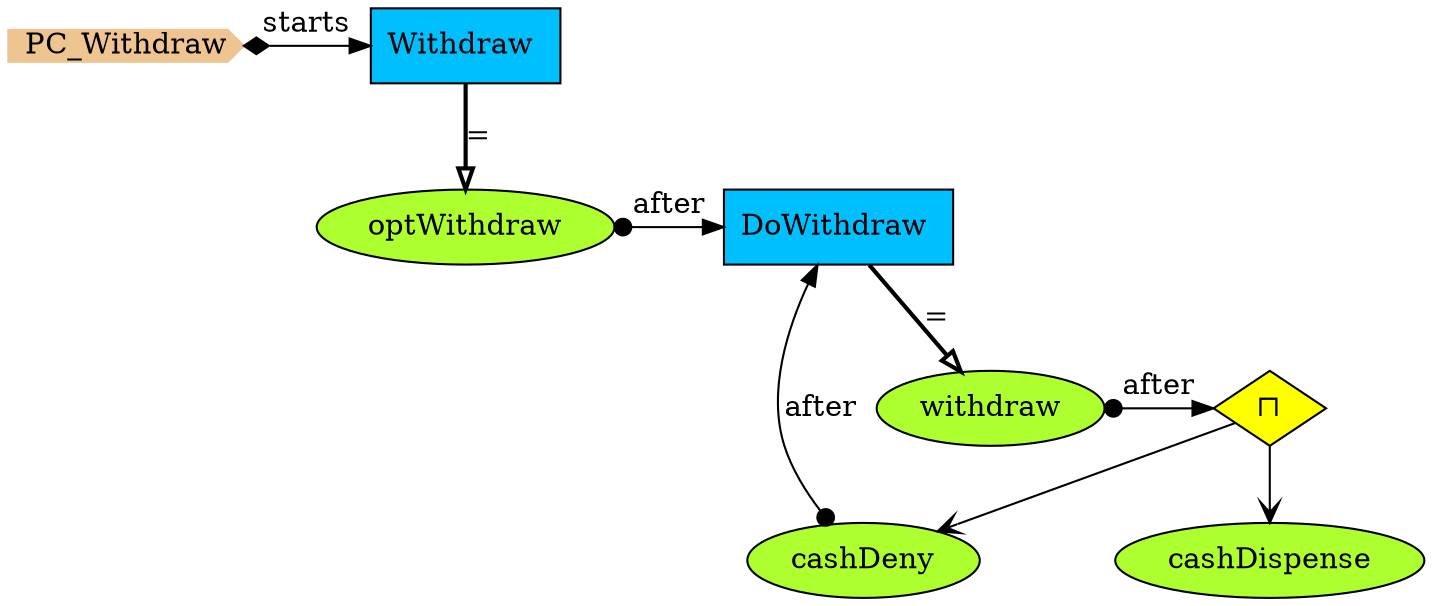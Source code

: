digraph {
StartN_ [shape = cds,color=burlywood2,style=filled,height=.2,width=.2, label =PC_Withdraw];
cashDispense [shape=ellipse,fillcolor=greenyellow,style = filled,label="cashDispense"];
cashDeny [shape=ellipse,fillcolor=greenyellow,style = filled,label="cashDeny"];
OpDoWithdraw [shape=diamond,fillcolor=yellow,style = filled,label="⊓"];
withdraw [shape=ellipse,fillcolor=greenyellow,style = filled,label="withdraw"];
DoWithdraw [shape=box,fillcolor=deepskyblue,style = filled,label="DoWithdraw "];
optWithdraw [shape=ellipse,fillcolor=greenyellow,style = filled,label="optWithdraw"];
Withdraw [shape=box,fillcolor=deepskyblue,style = filled,label="Withdraw "];

{rank=min;StartN_,Withdraw}
{rank=same;optWithdraw,DoWithdraw}
{rank=same;withdraw,OpDoWithdraw}

cashDeny->DoWithdraw[arrowtail=dot,dir=both,label="after"];
OpDoWithdraw->cashDeny[arrowhead="open"];
OpDoWithdraw->cashDispense[arrowhead="open"];
withdraw->OpDoWithdraw[arrowtail=dot,dir=both,label="after"];
optWithdraw->DoWithdraw[arrowtail=dot,dir=both,label="after"];
StartN_->Withdraw[arrowtail=diamond,dir=both,label="starts"];
DoWithdraw->withdraw[arrowhead="onormal",penwidth=2,label="="];
Withdraw->optWithdraw[arrowhead="onormal",penwidth=2,label="="];
}